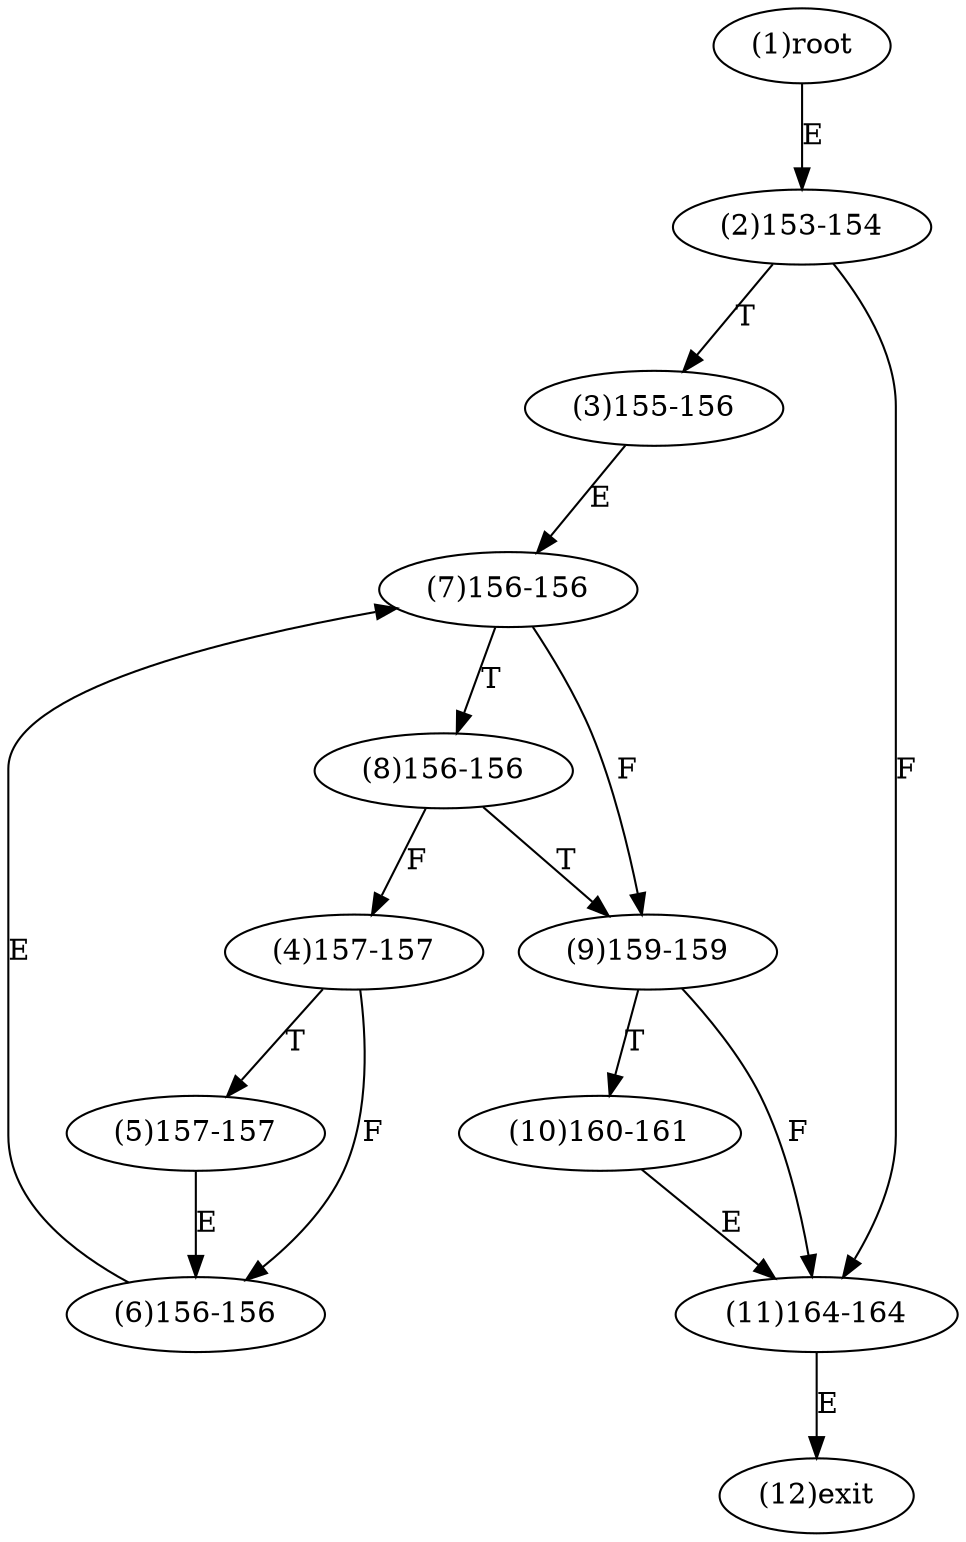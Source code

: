 digraph "" { 
1[ label="(1)root"];
2[ label="(2)153-154"];
3[ label="(3)155-156"];
4[ label="(4)157-157"];
5[ label="(5)157-157"];
6[ label="(6)156-156"];
7[ label="(7)156-156"];
8[ label="(8)156-156"];
9[ label="(9)159-159"];
10[ label="(10)160-161"];
11[ label="(11)164-164"];
12[ label="(12)exit"];
1->2[ label="E"];
2->11[ label="F"];
2->3[ label="T"];
3->7[ label="E"];
4->6[ label="F"];
4->5[ label="T"];
5->6[ label="E"];
6->7[ label="E"];
7->9[ label="F"];
7->8[ label="T"];
8->4[ label="F"];
8->9[ label="T"];
9->11[ label="F"];
9->10[ label="T"];
10->11[ label="E"];
11->12[ label="E"];
}